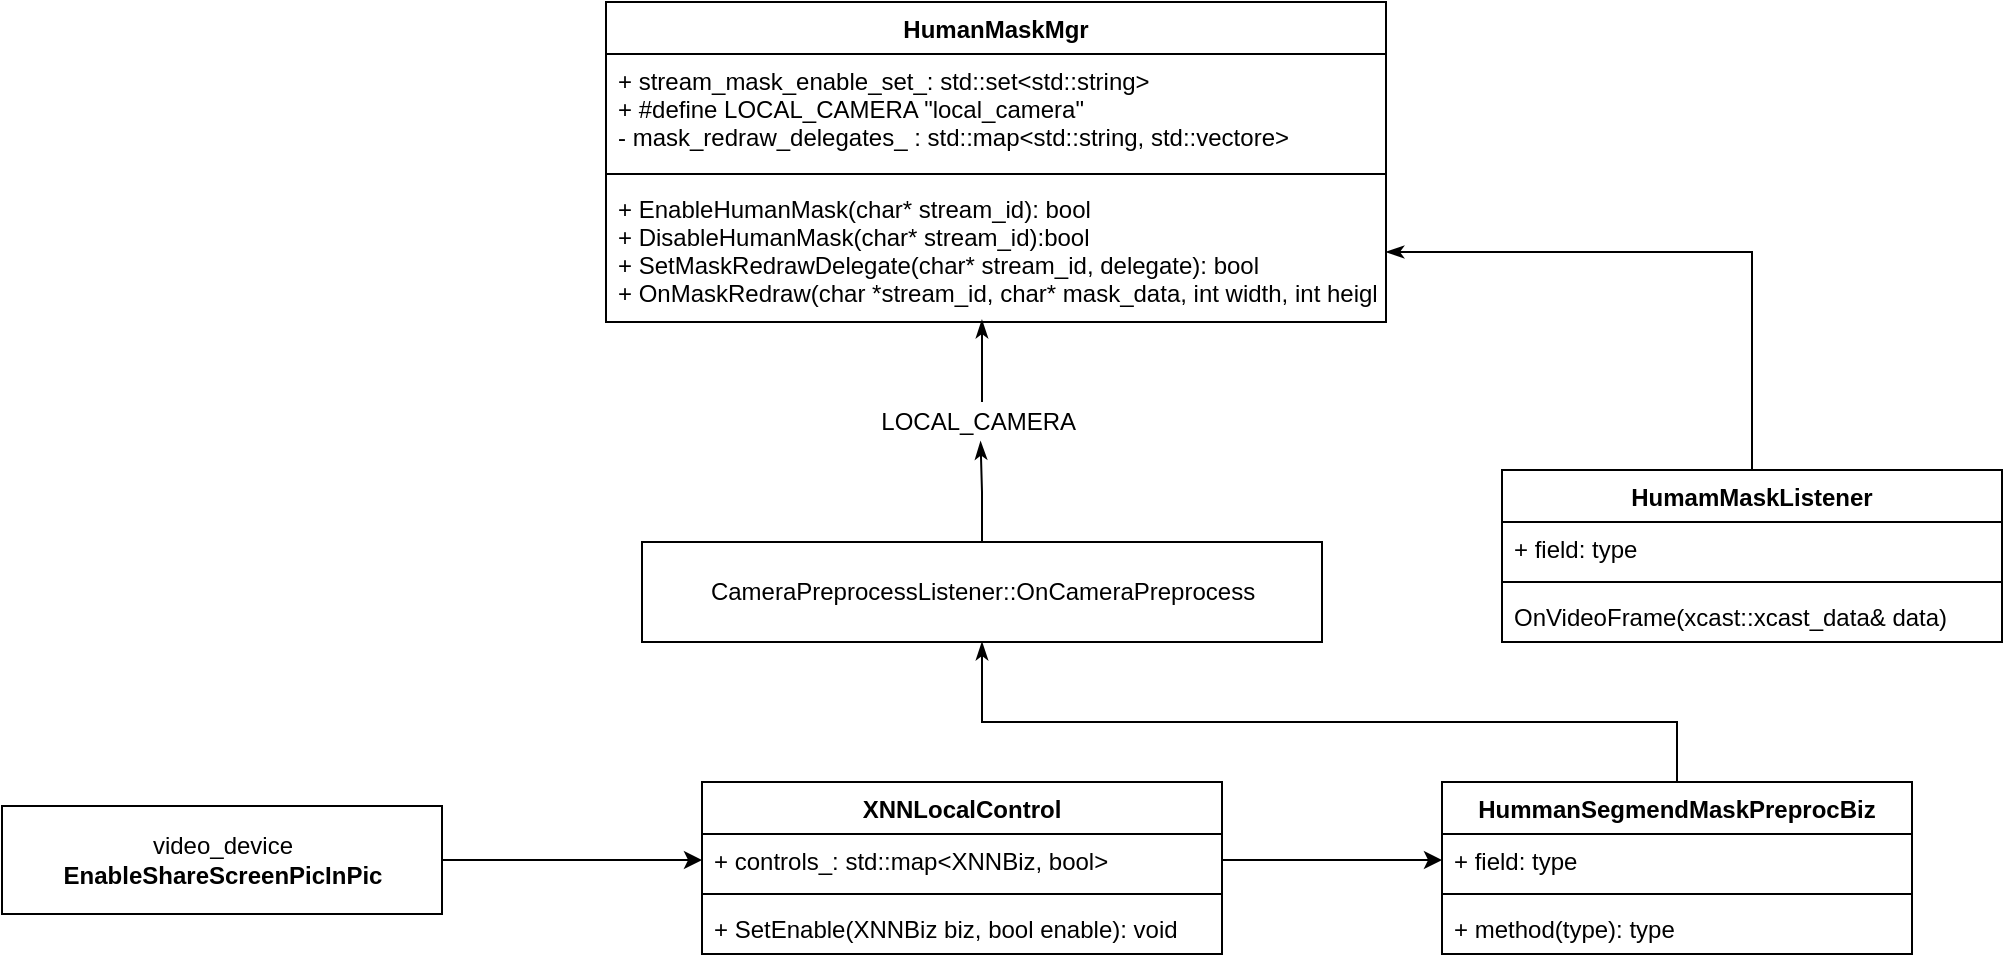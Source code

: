 <mxfile version="13.8.5" type="github">
  <diagram id="kgpKYQtTHZ0yAKxKKP6v" name="Page-1">
    <mxGraphModel dx="1422" dy="745" grid="1" gridSize="10" guides="1" tooltips="1" connect="1" arrows="1" fold="1" page="1" pageScale="1" pageWidth="850" pageHeight="1100" math="0" shadow="0">
      <root>
        <mxCell id="0" />
        <mxCell id="1" parent="0" />
        <mxCell id="u2GplST8s771oeebHamb-19" value="HumanMaskMgr" style="swimlane;fontStyle=1;align=center;verticalAlign=top;childLayout=stackLayout;horizontal=1;startSize=26;horizontalStack=0;resizeParent=1;resizeParentMax=0;resizeLast=0;collapsible=1;marginBottom=0;" vertex="1" parent="1">
          <mxGeometry x="542" y="120" width="390" height="160" as="geometry" />
        </mxCell>
        <mxCell id="u2GplST8s771oeebHamb-20" value="+ stream_mask_enable_set_: std::set&lt;std::string&gt;&#xa;+ #define LOCAL_CAMERA &quot;local_camera&quot;&#xa;- mask_redraw_delegates_ : std::map&lt;std::string, std::vectore&gt;" style="text;strokeColor=none;fillColor=none;align=left;verticalAlign=top;spacingLeft=4;spacingRight=4;overflow=hidden;rotatable=0;points=[[0,0.5],[1,0.5]];portConstraint=eastwest;" vertex="1" parent="u2GplST8s771oeebHamb-19">
          <mxGeometry y="26" width="390" height="56" as="geometry" />
        </mxCell>
        <mxCell id="u2GplST8s771oeebHamb-21" value="" style="line;strokeWidth=1;fillColor=none;align=left;verticalAlign=middle;spacingTop=-1;spacingLeft=3;spacingRight=3;rotatable=0;labelPosition=right;points=[];portConstraint=eastwest;" vertex="1" parent="u2GplST8s771oeebHamb-19">
          <mxGeometry y="82" width="390" height="8" as="geometry" />
        </mxCell>
        <mxCell id="u2GplST8s771oeebHamb-22" value="+ EnableHumanMask(char* stream_id): bool&#xa;+ DisableHumanMask(char* stream_id):bool&#xa;+ SetMaskRedrawDelegate(char* stream_id, delegate): bool&#xa;+ OnMaskRedraw(char *stream_id, char* mask_data, int width, int height)&#xa;" style="text;strokeColor=none;fillColor=none;align=left;verticalAlign=top;spacingLeft=4;spacingRight=4;overflow=hidden;rotatable=0;points=[[0,0.5],[1,0.5]];portConstraint=eastwest;" vertex="1" parent="u2GplST8s771oeebHamb-19">
          <mxGeometry y="90" width="390" height="70" as="geometry" />
        </mxCell>
        <mxCell id="u2GplST8s771oeebHamb-31" value="XNNLocalControl" style="swimlane;fontStyle=1;align=center;verticalAlign=top;childLayout=stackLayout;horizontal=1;startSize=26;horizontalStack=0;resizeParent=1;resizeParentMax=0;resizeLast=0;collapsible=1;marginBottom=0;" vertex="1" parent="1">
          <mxGeometry x="590" y="510" width="260" height="86" as="geometry" />
        </mxCell>
        <mxCell id="u2GplST8s771oeebHamb-32" value="+ controls_: std::map&lt;XNNBiz, bool&gt;" style="text;strokeColor=none;fillColor=none;align=left;verticalAlign=top;spacingLeft=4;spacingRight=4;overflow=hidden;rotatable=0;points=[[0,0.5],[1,0.5]];portConstraint=eastwest;" vertex="1" parent="u2GplST8s771oeebHamb-31">
          <mxGeometry y="26" width="260" height="26" as="geometry" />
        </mxCell>
        <mxCell id="u2GplST8s771oeebHamb-33" value="" style="line;strokeWidth=1;fillColor=none;align=left;verticalAlign=middle;spacingTop=-1;spacingLeft=3;spacingRight=3;rotatable=0;labelPosition=right;points=[];portConstraint=eastwest;" vertex="1" parent="u2GplST8s771oeebHamb-31">
          <mxGeometry y="52" width="260" height="8" as="geometry" />
        </mxCell>
        <mxCell id="u2GplST8s771oeebHamb-34" value="+ SetEnable(XNNBiz biz, bool enable): void" style="text;strokeColor=none;fillColor=none;align=left;verticalAlign=top;spacingLeft=4;spacingRight=4;overflow=hidden;rotatable=0;points=[[0,0.5],[1,0.5]];portConstraint=eastwest;" vertex="1" parent="u2GplST8s771oeebHamb-31">
          <mxGeometry y="60" width="260" height="26" as="geometry" />
        </mxCell>
        <mxCell id="u2GplST8s771oeebHamb-36" style="edgeStyle=orthogonalEdgeStyle;rounded=0;orthogonalLoop=1;jettySize=auto;html=1;entryX=0;entryY=0.5;entryDx=0;entryDy=0;" edge="1" parent="1" source="u2GplST8s771oeebHamb-35" target="u2GplST8s771oeebHamb-32">
          <mxGeometry relative="1" as="geometry" />
        </mxCell>
        <mxCell id="u2GplST8s771oeebHamb-35" value="video_device&lt;br&gt;&lt;b&gt;EnableShareScreenPicInPic&lt;/b&gt;" style="html=1;" vertex="1" parent="1">
          <mxGeometry x="240" y="522" width="220" height="54" as="geometry" />
        </mxCell>
        <mxCell id="u2GplST8s771oeebHamb-44" style="edgeStyle=orthogonalEdgeStyle;rounded=0;orthogonalLoop=1;jettySize=auto;html=1;entryX=0.482;entryY=0.986;entryDx=0;entryDy=0;entryPerimeter=0;endArrow=classicThin;endFill=1;exitX=0.5;exitY=0;exitDx=0;exitDy=0;" edge="1" parent="1" source="u2GplST8s771oeebHamb-46" target="u2GplST8s771oeebHamb-22">
          <mxGeometry relative="1" as="geometry">
            <mxPoint x="620" y="410" as="sourcePoint" />
          </mxGeometry>
        </mxCell>
        <mxCell id="u2GplST8s771oeebHamb-53" style="edgeStyle=orthogonalEdgeStyle;rounded=0;orthogonalLoop=1;jettySize=auto;html=1;endArrow=classicThin;endFill=1;" edge="1" parent="1" source="u2GplST8s771oeebHamb-38" target="u2GplST8s771oeebHamb-45">
          <mxGeometry relative="1" as="geometry">
            <Array as="points">
              <mxPoint x="1078" y="480" />
              <mxPoint x="730" y="480" />
            </Array>
          </mxGeometry>
        </mxCell>
        <mxCell id="u2GplST8s771oeebHamb-38" value="HummanSegmendMaskPreprocBiz" style="swimlane;fontStyle=1;align=center;verticalAlign=top;childLayout=stackLayout;horizontal=1;startSize=26;horizontalStack=0;resizeParent=1;resizeParentMax=0;resizeLast=0;collapsible=1;marginBottom=0;" vertex="1" parent="1">
          <mxGeometry x="960" y="510" width="235" height="86" as="geometry" />
        </mxCell>
        <mxCell id="u2GplST8s771oeebHamb-39" value="+ field: type" style="text;strokeColor=none;fillColor=none;align=left;verticalAlign=top;spacingLeft=4;spacingRight=4;overflow=hidden;rotatable=0;points=[[0,0.5],[1,0.5]];portConstraint=eastwest;" vertex="1" parent="u2GplST8s771oeebHamb-38">
          <mxGeometry y="26" width="235" height="26" as="geometry" />
        </mxCell>
        <mxCell id="u2GplST8s771oeebHamb-40" value="" style="line;strokeWidth=1;fillColor=none;align=left;verticalAlign=middle;spacingTop=-1;spacingLeft=3;spacingRight=3;rotatable=0;labelPosition=right;points=[];portConstraint=eastwest;" vertex="1" parent="u2GplST8s771oeebHamb-38">
          <mxGeometry y="52" width="235" height="8" as="geometry" />
        </mxCell>
        <mxCell id="u2GplST8s771oeebHamb-41" value="+ method(type): type" style="text;strokeColor=none;fillColor=none;align=left;verticalAlign=top;spacingLeft=4;spacingRight=4;overflow=hidden;rotatable=0;points=[[0,0.5],[1,0.5]];portConstraint=eastwest;" vertex="1" parent="u2GplST8s771oeebHamb-38">
          <mxGeometry y="60" width="235" height="26" as="geometry" />
        </mxCell>
        <mxCell id="u2GplST8s771oeebHamb-42" style="edgeStyle=orthogonalEdgeStyle;rounded=0;orthogonalLoop=1;jettySize=auto;html=1;exitX=1;exitY=0.5;exitDx=0;exitDy=0;entryX=0;entryY=0.5;entryDx=0;entryDy=0;" edge="1" parent="1" source="u2GplST8s771oeebHamb-32" target="u2GplST8s771oeebHamb-39">
          <mxGeometry relative="1" as="geometry" />
        </mxCell>
        <mxCell id="u2GplST8s771oeebHamb-45" value="CameraPreprocessListener::OnCameraPreprocess" style="html=1;" vertex="1" parent="1">
          <mxGeometry x="560" y="390" width="340" height="50" as="geometry" />
        </mxCell>
        <mxCell id="u2GplST8s771oeebHamb-46" value="&lt;span style=&quot;text-align: left&quot;&gt;LOCAL_CAMERA&amp;nbsp;&lt;/span&gt;" style="text;html=1;strokeColor=none;fillColor=none;align=center;verticalAlign=middle;whiteSpace=wrap;rounded=0;" vertex="1" parent="1">
          <mxGeometry x="710" y="320" width="40" height="20" as="geometry" />
        </mxCell>
        <mxCell id="u2GplST8s771oeebHamb-47" style="edgeStyle=orthogonalEdgeStyle;rounded=0;orthogonalLoop=1;jettySize=auto;html=1;entryX=0.482;entryY=0.986;entryDx=0;entryDy=0;entryPerimeter=0;endArrow=classicThin;endFill=1;exitX=0.5;exitY=0;exitDx=0;exitDy=0;" edge="1" parent="1" source="u2GplST8s771oeebHamb-45" target="u2GplST8s771oeebHamb-46">
          <mxGeometry relative="1" as="geometry">
            <mxPoint x="730" y="390" as="sourcePoint" />
            <mxPoint x="737.98" y="257.02" as="targetPoint" />
          </mxGeometry>
        </mxCell>
        <mxCell id="u2GplST8s771oeebHamb-52" style="edgeStyle=orthogonalEdgeStyle;rounded=0;orthogonalLoop=1;jettySize=auto;html=1;endArrow=classicThin;endFill=1;" edge="1" parent="1" source="u2GplST8s771oeebHamb-48" target="u2GplST8s771oeebHamb-22">
          <mxGeometry relative="1" as="geometry" />
        </mxCell>
        <mxCell id="u2GplST8s771oeebHamb-48" value="HumamMaskListener" style="swimlane;fontStyle=1;align=center;verticalAlign=top;childLayout=stackLayout;horizontal=1;startSize=26;horizontalStack=0;resizeParent=1;resizeParentMax=0;resizeLast=0;collapsible=1;marginBottom=0;" vertex="1" parent="1">
          <mxGeometry x="990" y="354" width="250" height="86" as="geometry" />
        </mxCell>
        <mxCell id="u2GplST8s771oeebHamb-49" value="+ field: type" style="text;strokeColor=none;fillColor=none;align=left;verticalAlign=top;spacingLeft=4;spacingRight=4;overflow=hidden;rotatable=0;points=[[0,0.5],[1,0.5]];portConstraint=eastwest;" vertex="1" parent="u2GplST8s771oeebHamb-48">
          <mxGeometry y="26" width="250" height="26" as="geometry" />
        </mxCell>
        <mxCell id="u2GplST8s771oeebHamb-50" value="" style="line;strokeWidth=1;fillColor=none;align=left;verticalAlign=middle;spacingTop=-1;spacingLeft=3;spacingRight=3;rotatable=0;labelPosition=right;points=[];portConstraint=eastwest;" vertex="1" parent="u2GplST8s771oeebHamb-48">
          <mxGeometry y="52" width="250" height="8" as="geometry" />
        </mxCell>
        <mxCell id="u2GplST8s771oeebHamb-51" value="OnVideoFrame(xcast::xcast_data&amp; data)" style="text;strokeColor=none;fillColor=none;align=left;verticalAlign=top;spacingLeft=4;spacingRight=4;overflow=hidden;rotatable=0;points=[[0,0.5],[1,0.5]];portConstraint=eastwest;" vertex="1" parent="u2GplST8s771oeebHamb-48">
          <mxGeometry y="60" width="250" height="26" as="geometry" />
        </mxCell>
      </root>
    </mxGraphModel>
  </diagram>
</mxfile>
